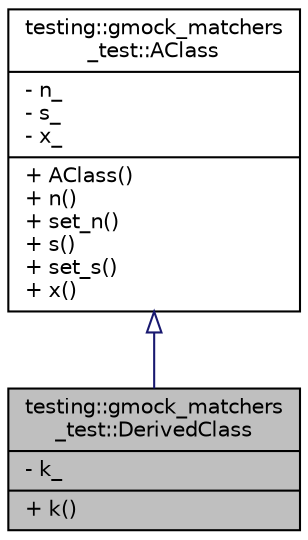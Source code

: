 digraph "testing::gmock_matchers_test::DerivedClass"
{
  edge [fontname="Helvetica",fontsize="10",labelfontname="Helvetica",labelfontsize="10"];
  node [fontname="Helvetica",fontsize="10",shape=record];
  Node2 [label="{testing::gmock_matchers\l_test::DerivedClass\n|- k_\l|+ k()\l}",height=0.2,width=0.4,color="black", fillcolor="grey75", style="filled", fontcolor="black"];
  Node3 -> Node2 [dir="back",color="midnightblue",fontsize="10",style="solid",arrowtail="onormal",fontname="Helvetica"];
  Node3 [label="{testing::gmock_matchers\l_test::AClass\n|- n_\l- s_\l- x_\l|+ AClass()\l+ n()\l+ set_n()\l+ s()\l+ set_s()\l+ x()\l}",height=0.2,width=0.4,color="black", fillcolor="white", style="filled",URL="$d8/d0a/classtesting_1_1gmock__matchers__test_1_1_a_class.html"];
}

